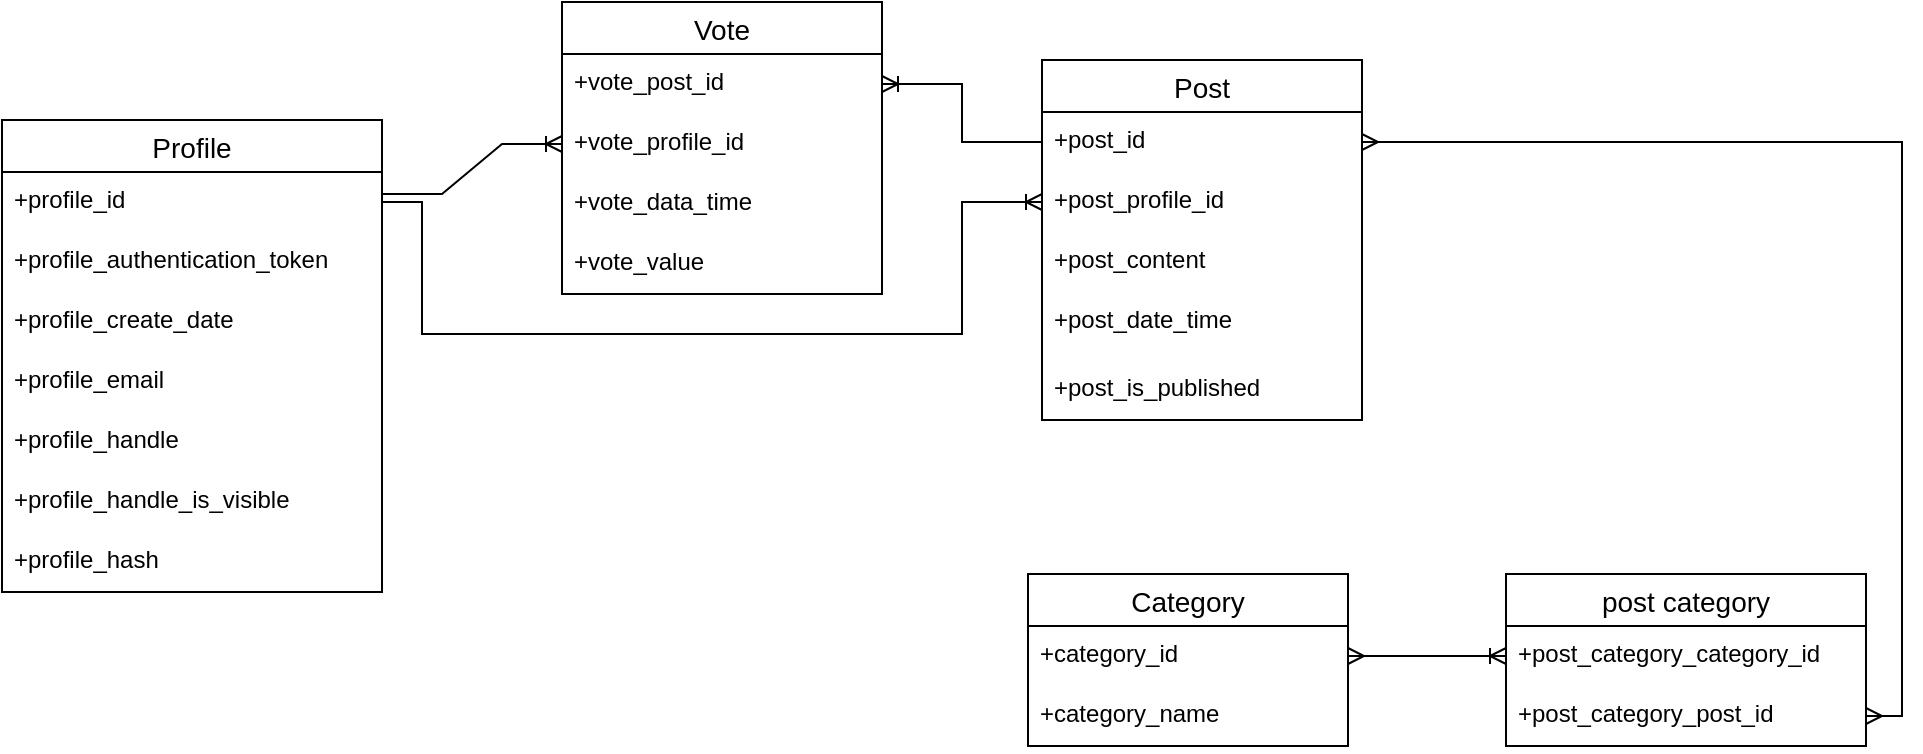 <mxfile version="21.2.7" type="github">
  <diagram id="R2lEEEUBdFMjLlhIrx00" name="Page-1">
    <mxGraphModel dx="1633" dy="533" grid="1" gridSize="10" guides="1" tooltips="1" connect="1" arrows="1" fold="1" page="1" pageScale="1" pageWidth="850" pageHeight="1100" math="0" shadow="0" extFonts="Permanent Marker^https://fonts.googleapis.com/css?family=Permanent+Marker">
      <root>
        <mxCell id="0" />
        <mxCell id="1" parent="0" />
        <mxCell id="IRzfqxzBK1LAXl_K1oIw-2" value="Post" style="swimlane;fontStyle=0;childLayout=stackLayout;horizontal=1;startSize=26;horizontalStack=0;resizeParent=1;resizeParentMax=0;resizeLast=0;collapsible=1;marginBottom=0;align=center;fontSize=14;" parent="1" vertex="1">
          <mxGeometry x="450" y="483" width="160" height="180" as="geometry" />
        </mxCell>
        <mxCell id="IRzfqxzBK1LAXl_K1oIw-3" value="+post_id&lt;span style=&quot;white-space: pre;&quot;&gt; &lt;/span&gt;" style="text;strokeColor=none;fillColor=none;spacingLeft=4;spacingRight=4;overflow=hidden;rotatable=0;points=[[0,0.5],[1,0.5]];portConstraint=eastwest;fontSize=12;whiteSpace=wrap;html=1;" parent="IRzfqxzBK1LAXl_K1oIw-2" vertex="1">
          <mxGeometry y="26" width="160" height="30" as="geometry" />
        </mxCell>
        <mxCell id="IRzfqxzBK1LAXl_K1oIw-5" value="+post_profile_id" style="text;strokeColor=none;fillColor=none;spacingLeft=4;spacingRight=4;overflow=hidden;rotatable=0;points=[[0,0.5],[1,0.5]];portConstraint=eastwest;fontSize=12;whiteSpace=wrap;html=1;" parent="IRzfqxzBK1LAXl_K1oIw-2" vertex="1">
          <mxGeometry y="56" width="160" height="30" as="geometry" />
        </mxCell>
        <mxCell id="IRzfqxzBK1LAXl_K1oIw-4" value="+post_content" style="text;strokeColor=none;fillColor=none;spacingLeft=4;spacingRight=4;overflow=hidden;rotatable=0;points=[[0,0.5],[1,0.5]];portConstraint=eastwest;fontSize=12;whiteSpace=wrap;html=1;" parent="IRzfqxzBK1LAXl_K1oIw-2" vertex="1">
          <mxGeometry y="86" width="160" height="30" as="geometry" />
        </mxCell>
        <mxCell id="IRzfqxzBK1LAXl_K1oIw-6" value="+post_date_time" style="text;strokeColor=none;fillColor=none;spacingLeft=4;spacingRight=4;overflow=hidden;rotatable=0;points=[[0,0.5],[1,0.5]];portConstraint=eastwest;fontSize=12;whiteSpace=wrap;html=1;" parent="IRzfqxzBK1LAXl_K1oIw-2" vertex="1">
          <mxGeometry y="116" width="160" height="34" as="geometry" />
        </mxCell>
        <mxCell id="wVFQtWxKIyNhnZmGOuAt-3" value="+post_is_published" style="text;strokeColor=none;fillColor=none;spacingLeft=4;spacingRight=4;overflow=hidden;rotatable=0;points=[[0,0.5],[1,0.5]];portConstraint=eastwest;fontSize=12;whiteSpace=wrap;html=1;" parent="IRzfqxzBK1LAXl_K1oIw-2" vertex="1">
          <mxGeometry y="150" width="160" height="30" as="geometry" />
        </mxCell>
        <mxCell id="IRzfqxzBK1LAXl_K1oIw-10" value="Profile" style="swimlane;fontStyle=0;childLayout=stackLayout;horizontal=1;startSize=26;horizontalStack=0;resizeParent=1;resizeParentMax=0;resizeLast=0;collapsible=1;marginBottom=0;align=center;fontSize=14;" parent="1" vertex="1">
          <mxGeometry x="-70" y="513" width="190" height="236" as="geometry" />
        </mxCell>
        <mxCell id="IRzfqxzBK1LAXl_K1oIw-11" value="+profile_id" style="text;strokeColor=none;fillColor=none;spacingLeft=4;spacingRight=4;overflow=hidden;rotatable=0;points=[[0,0.5],[1,0.5]];portConstraint=eastwest;fontSize=12;whiteSpace=wrap;html=1;" parent="IRzfqxzBK1LAXl_K1oIw-10" vertex="1">
          <mxGeometry y="26" width="190" height="30" as="geometry" />
        </mxCell>
        <mxCell id="IRzfqxzBK1LAXl_K1oIw-21" value="+profile_authentication_token" style="text;strokeColor=none;fillColor=none;spacingLeft=4;spacingRight=4;overflow=hidden;rotatable=0;points=[[0,0.5],[1,0.5]];portConstraint=eastwest;fontSize=12;whiteSpace=wrap;html=1;" parent="IRzfqxzBK1LAXl_K1oIw-10" vertex="1">
          <mxGeometry y="56" width="190" height="30" as="geometry" />
        </mxCell>
        <mxCell id="wVFQtWxKIyNhnZmGOuAt-2" value="+profile_create_date" style="text;strokeColor=none;fillColor=none;spacingLeft=4;spacingRight=4;overflow=hidden;rotatable=0;points=[[0,0.5],[1,0.5]];portConstraint=eastwest;fontSize=12;whiteSpace=wrap;html=1;" parent="IRzfqxzBK1LAXl_K1oIw-10" vertex="1">
          <mxGeometry y="86" width="190" height="30" as="geometry" />
        </mxCell>
        <mxCell id="IRzfqxzBK1LAXl_K1oIw-12" value="+profile_email" style="text;strokeColor=none;fillColor=none;spacingLeft=4;spacingRight=4;overflow=hidden;rotatable=0;points=[[0,0.5],[1,0.5]];portConstraint=eastwest;fontSize=12;whiteSpace=wrap;html=1;" parent="IRzfqxzBK1LAXl_K1oIw-10" vertex="1">
          <mxGeometry y="116" width="190" height="30" as="geometry" />
        </mxCell>
        <mxCell id="IRzfqxzBK1LAXl_K1oIw-13" value="+profile_handle" style="text;strokeColor=none;fillColor=none;spacingLeft=4;spacingRight=4;overflow=hidden;rotatable=0;points=[[0,0.5],[1,0.5]];portConstraint=eastwest;fontSize=12;whiteSpace=wrap;html=1;" parent="IRzfqxzBK1LAXl_K1oIw-10" vertex="1">
          <mxGeometry y="146" width="190" height="30" as="geometry" />
        </mxCell>
        <mxCell id="wVFQtWxKIyNhnZmGOuAt-1" value="+profile_handle_is_visible" style="text;strokeColor=none;fillColor=none;spacingLeft=4;spacingRight=4;overflow=hidden;rotatable=0;points=[[0,0.5],[1,0.5]];portConstraint=eastwest;fontSize=12;whiteSpace=wrap;html=1;" parent="IRzfqxzBK1LAXl_K1oIw-10" vertex="1">
          <mxGeometry y="176" width="190" height="30" as="geometry" />
        </mxCell>
        <mxCell id="IRzfqxzBK1LAXl_K1oIw-14" value="+profile_hash" style="text;strokeColor=none;fillColor=none;spacingLeft=4;spacingRight=4;overflow=hidden;rotatable=0;points=[[0,0.5],[1,0.5]];portConstraint=eastwest;fontSize=12;whiteSpace=wrap;html=1;" parent="IRzfqxzBK1LAXl_K1oIw-10" vertex="1">
          <mxGeometry y="206" width="190" height="30" as="geometry" />
        </mxCell>
        <mxCell id="IRzfqxzBK1LAXl_K1oIw-16" value="Vote" style="swimlane;fontStyle=0;childLayout=stackLayout;horizontal=1;startSize=26;horizontalStack=0;resizeParent=1;resizeParentMax=0;resizeLast=0;collapsible=1;marginBottom=0;align=center;fontSize=14;" parent="1" vertex="1">
          <mxGeometry x="210" y="454" width="160" height="146" as="geometry" />
        </mxCell>
        <mxCell id="IRzfqxzBK1LAXl_K1oIw-18" value="+vote_post_id" style="text;strokeColor=none;fillColor=none;spacingLeft=4;spacingRight=4;overflow=hidden;rotatable=0;points=[[0,0.5],[1,0.5]];portConstraint=eastwest;fontSize=12;whiteSpace=wrap;html=1;" parent="IRzfqxzBK1LAXl_K1oIw-16" vertex="1">
          <mxGeometry y="26" width="160" height="30" as="geometry" />
        </mxCell>
        <mxCell id="IRzfqxzBK1LAXl_K1oIw-19" value="+vote_profile_id" style="text;strokeColor=none;fillColor=none;spacingLeft=4;spacingRight=4;overflow=hidden;rotatable=0;points=[[0,0.5],[1,0.5]];portConstraint=eastwest;fontSize=12;whiteSpace=wrap;html=1;" parent="IRzfqxzBK1LAXl_K1oIw-16" vertex="1">
          <mxGeometry y="56" width="160" height="30" as="geometry" />
        </mxCell>
        <mxCell id="IRzfqxzBK1LAXl_K1oIw-17" value="+vote_data_time" style="text;strokeColor=none;fillColor=none;spacingLeft=4;spacingRight=4;overflow=hidden;rotatable=0;points=[[0,0.5],[1,0.5]];portConstraint=eastwest;fontSize=12;whiteSpace=wrap;html=1;" parent="IRzfqxzBK1LAXl_K1oIw-16" vertex="1">
          <mxGeometry y="86" width="160" height="30" as="geometry" />
        </mxCell>
        <mxCell id="IRzfqxzBK1LAXl_K1oIw-20" value="+vote_value" style="text;strokeColor=none;fillColor=none;spacingLeft=4;spacingRight=4;overflow=hidden;rotatable=0;points=[[0,0.5],[1,0.5]];portConstraint=eastwest;fontSize=12;whiteSpace=wrap;html=1;" parent="IRzfqxzBK1LAXl_K1oIw-16" vertex="1">
          <mxGeometry y="116" width="160" height="30" as="geometry" />
        </mxCell>
        <mxCell id="IRzfqxzBK1LAXl_K1oIw-22" value="post category" style="swimlane;fontStyle=0;childLayout=stackLayout;horizontal=1;startSize=26;horizontalStack=0;resizeParent=1;resizeParentMax=0;resizeLast=0;collapsible=1;marginBottom=0;align=center;fontSize=14;" parent="1" vertex="1">
          <mxGeometry x="682" y="740" width="180" height="86" as="geometry" />
        </mxCell>
        <mxCell id="IRzfqxzBK1LAXl_K1oIw-23" value="+post_category_category_id" style="text;strokeColor=none;fillColor=none;spacingLeft=4;spacingRight=4;overflow=hidden;rotatable=0;points=[[0,0.5],[1,0.5]];portConstraint=eastwest;fontSize=12;whiteSpace=wrap;html=1;" parent="IRzfqxzBK1LAXl_K1oIw-22" vertex="1">
          <mxGeometry y="26" width="180" height="30" as="geometry" />
        </mxCell>
        <mxCell id="IRzfqxzBK1LAXl_K1oIw-24" value="+post_category_post_id" style="text;strokeColor=none;fillColor=none;spacingLeft=4;spacingRight=4;overflow=hidden;rotatable=0;points=[[0,0.5],[1,0.5]];portConstraint=eastwest;fontSize=12;whiteSpace=wrap;html=1;" parent="IRzfqxzBK1LAXl_K1oIw-22" vertex="1">
          <mxGeometry y="56" width="180" height="30" as="geometry" />
        </mxCell>
        <mxCell id="IRzfqxzBK1LAXl_K1oIw-26" value="Category" style="swimlane;fontStyle=0;childLayout=stackLayout;horizontal=1;startSize=26;horizontalStack=0;resizeParent=1;resizeParentMax=0;resizeLast=0;collapsible=1;marginBottom=0;align=center;fontSize=14;" parent="1" vertex="1">
          <mxGeometry x="443" y="740" width="160" height="86" as="geometry" />
        </mxCell>
        <mxCell id="IRzfqxzBK1LAXl_K1oIw-27" value="+category_id" style="text;strokeColor=none;fillColor=none;spacingLeft=4;spacingRight=4;overflow=hidden;rotatable=0;points=[[0,0.5],[1,0.5]];portConstraint=eastwest;fontSize=12;whiteSpace=wrap;html=1;" parent="IRzfqxzBK1LAXl_K1oIw-26" vertex="1">
          <mxGeometry y="26" width="160" height="30" as="geometry" />
        </mxCell>
        <mxCell id="IRzfqxzBK1LAXl_K1oIw-28" value="+category_name" style="text;strokeColor=none;fillColor=none;spacingLeft=4;spacingRight=4;overflow=hidden;rotatable=0;points=[[0,0.5],[1,0.5]];portConstraint=eastwest;fontSize=12;whiteSpace=wrap;html=1;" parent="IRzfqxzBK1LAXl_K1oIw-26" vertex="1">
          <mxGeometry y="56" width="160" height="30" as="geometry" />
        </mxCell>
        <mxCell id="IRzfqxzBK1LAXl_K1oIw-30" value="" style="edgeStyle=elbowEdgeStyle;fontSize=12;html=1;endArrow=ERoneToMany;rounded=0;entryX=1;entryY=0.5;entryDx=0;entryDy=0;" parent="1" target="IRzfqxzBK1LAXl_K1oIw-18" edge="1">
          <mxGeometry width="100" height="100" relative="1" as="geometry">
            <mxPoint x="450" y="524" as="sourcePoint" />
            <mxPoint x="240" y="550" as="targetPoint" />
            <Array as="points">
              <mxPoint x="410" y="530" />
            </Array>
          </mxGeometry>
        </mxCell>
        <mxCell id="IRzfqxzBK1LAXl_K1oIw-32" value="" style="edgeStyle=orthogonalEdgeStyle;fontSize=12;html=1;endArrow=ERoneToMany;rounded=0;exitX=1;exitY=0.5;exitDx=0;exitDy=0;entryX=0;entryY=0.5;entryDx=0;entryDy=0;elbow=vertical;" parent="1" source="IRzfqxzBK1LAXl_K1oIw-11" target="IRzfqxzBK1LAXl_K1oIw-5" edge="1">
          <mxGeometry width="100" height="100" relative="1" as="geometry">
            <mxPoint x="350" y="720" as="sourcePoint" />
            <mxPoint x="450" y="620" as="targetPoint" />
            <Array as="points">
              <mxPoint x="140" y="554" />
              <mxPoint x="140" y="620" />
              <mxPoint x="410" y="620" />
              <mxPoint x="410" y="554" />
            </Array>
          </mxGeometry>
        </mxCell>
        <mxCell id="IRzfqxzBK1LAXl_K1oIw-36" value="" style="edgeStyle=entityRelationEdgeStyle;fontSize=12;html=1;endArrow=ERoneToMany;rounded=0;entryX=0;entryY=0.5;entryDx=0;entryDy=0;startArrow=ERmany;startFill=0;exitX=1;exitY=0.5;exitDx=0;exitDy=0;" parent="1" source="IRzfqxzBK1LAXl_K1oIw-27" target="IRzfqxzBK1LAXl_K1oIw-23" edge="1">
          <mxGeometry width="100" height="100" relative="1" as="geometry">
            <mxPoint x="670" y="781" as="sourcePoint" />
            <mxPoint x="440" y="686" as="targetPoint" />
          </mxGeometry>
        </mxCell>
        <mxCell id="IRzfqxzBK1LAXl_K1oIw-37" value="" style="edgeStyle=elbowEdgeStyle;fontSize=12;html=1;endArrow=ERmany;startArrow=ERmany;rounded=0;exitX=1;exitY=0.5;exitDx=0;exitDy=0;entryX=1;entryY=0.5;entryDx=0;entryDy=0;" parent="1" source="IRzfqxzBK1LAXl_K1oIw-3" target="IRzfqxzBK1LAXl_K1oIw-24" edge="1">
          <mxGeometry width="100" height="100" relative="1" as="geometry">
            <mxPoint x="690" y="440" as="sourcePoint" />
            <mxPoint x="790" y="510" as="targetPoint" />
            <Array as="points">
              <mxPoint x="880" y="580" />
            </Array>
          </mxGeometry>
        </mxCell>
        <mxCell id="t9bFetFXIPMCnTGvxl2--1" value="" style="edgeStyle=entityRelationEdgeStyle;fontSize=12;html=1;endArrow=ERoneToMany;rounded=0;entryX=0;entryY=0.5;entryDx=0;entryDy=0;" parent="1" target="IRzfqxzBK1LAXl_K1oIw-19" edge="1">
          <mxGeometry width="100" height="100" relative="1" as="geometry">
            <mxPoint x="120" y="550" as="sourcePoint" />
            <mxPoint x="220" y="440" as="targetPoint" />
          </mxGeometry>
        </mxCell>
      </root>
    </mxGraphModel>
  </diagram>
</mxfile>
